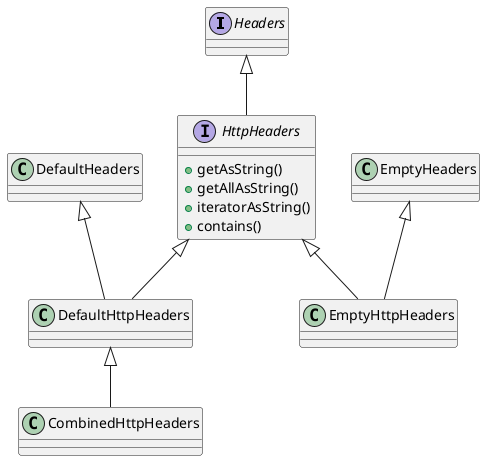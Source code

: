 @startuml


interface Headers{
}
interface HttpHeaders{
+ getAsString()
+ getAllAsString()
+ iteratorAsString()
+ contains()
}
class DefaultHeaders{
}
class EmptyHeaders{
}
class DefaultHttpHeaders{
}
class EmptyHttpHeaders{
}
class CombinedHttpHeaders{
}



Headers                      <|--          HttpHeaders
DefaultHeaders                      <|--          DefaultHttpHeaders
HttpHeaders                      <|--          DefaultHttpHeaders
EmptyHeaders                      <|--          EmptyHttpHeaders
HttpHeaders                      <|--          EmptyHttpHeaders
DefaultHttpHeaders                      <|--          CombinedHttpHeaders

@enduml
